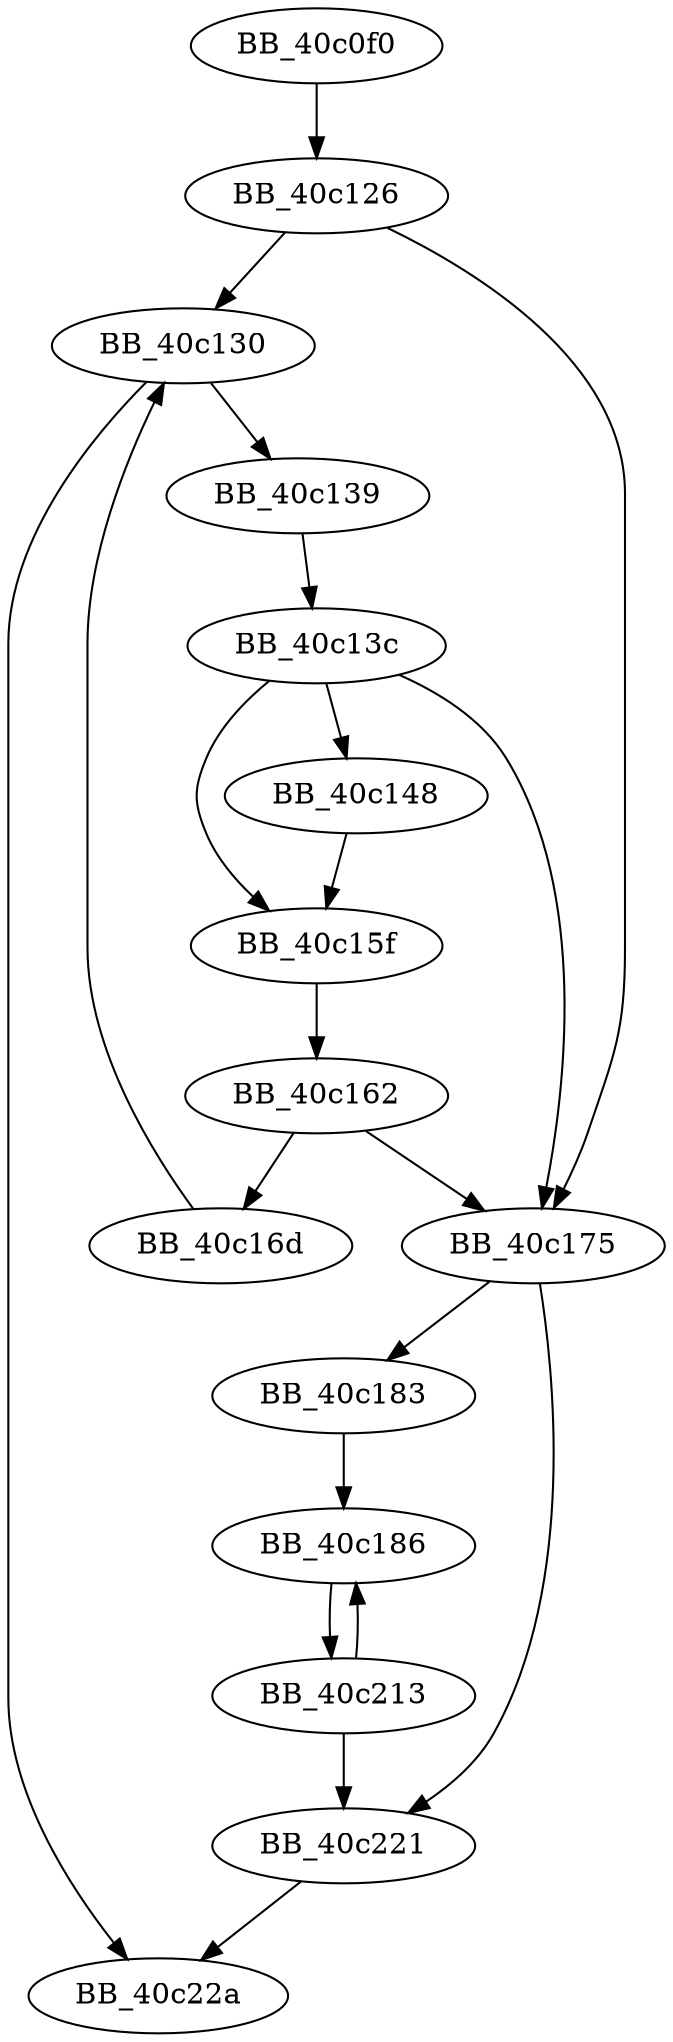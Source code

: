 DiGraph sub_40C0F0{
BB_40c0f0->BB_40c126
BB_40c126->BB_40c130
BB_40c126->BB_40c175
BB_40c130->BB_40c139
BB_40c130->BB_40c22a
BB_40c139->BB_40c13c
BB_40c13c->BB_40c148
BB_40c13c->BB_40c15f
BB_40c13c->BB_40c175
BB_40c148->BB_40c15f
BB_40c15f->BB_40c162
BB_40c162->BB_40c16d
BB_40c162->BB_40c175
BB_40c16d->BB_40c130
BB_40c175->BB_40c183
BB_40c175->BB_40c221
BB_40c183->BB_40c186
BB_40c186->BB_40c213
BB_40c213->BB_40c186
BB_40c213->BB_40c221
BB_40c221->BB_40c22a
}
